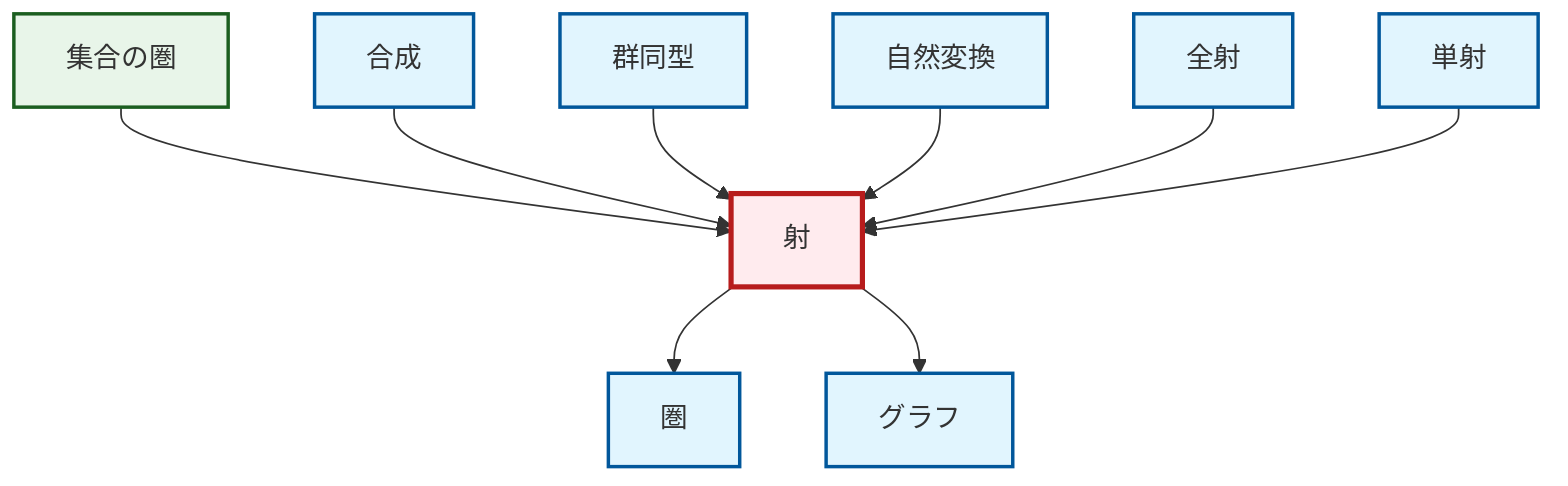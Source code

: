 graph TD
    classDef definition fill:#e1f5fe,stroke:#01579b,stroke-width:2px
    classDef theorem fill:#f3e5f5,stroke:#4a148c,stroke-width:2px
    classDef axiom fill:#fff3e0,stroke:#e65100,stroke-width:2px
    classDef example fill:#e8f5e9,stroke:#1b5e20,stroke-width:2px
    classDef current fill:#ffebee,stroke:#b71c1c,stroke-width:3px
    ex-set-category["集合の圏"]:::example
    def-natural-transformation["自然変換"]:::definition
    def-epimorphism["全射"]:::definition
    def-morphism["射"]:::definition
    def-isomorphism["群同型"]:::definition
    def-monomorphism["単射"]:::definition
    def-graph["グラフ"]:::definition
    def-category["圏"]:::definition
    def-composition["合成"]:::definition
    ex-set-category --> def-morphism
    def-composition --> def-morphism
    def-isomorphism --> def-morphism
    def-natural-transformation --> def-morphism
    def-epimorphism --> def-morphism
    def-monomorphism --> def-morphism
    def-morphism --> def-category
    def-morphism --> def-graph
    class def-morphism current